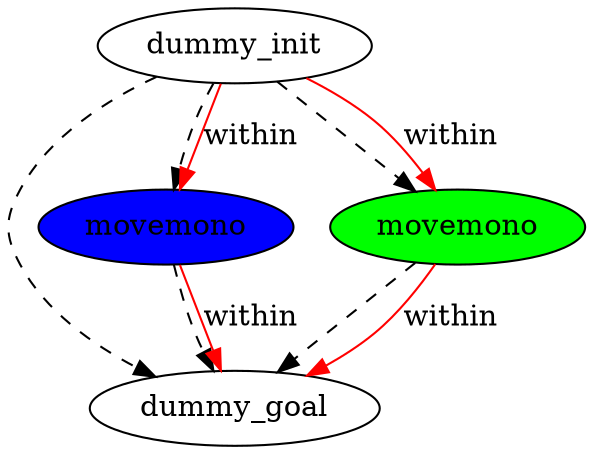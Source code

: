 digraph {
	"90fe9c9c-5ab8-e5aa-e414-5302eb01e41c" [label=dummy_init fillcolor=white style=filled]
	"5f8ca0a1-80c4-8c13-a68e-90fa9593316e" [label=dummy_goal fillcolor=white style=filled]
	"e16a3dfe-c517-e712-8a7d-ee2f7ec1f64d" [label=movemono fillcolor=blue style=filled]
	"b6d7f376-4845-fb86-1923-9281bb88828d" [label=movemono fillcolor=green style=filled]
	"b6d7f376-4845-fb86-1923-9281bb88828d" -> "5f8ca0a1-80c4-8c13-a68e-90fa9593316e" [color=black style=dashed]
	"90fe9c9c-5ab8-e5aa-e414-5302eb01e41c" -> "e16a3dfe-c517-e712-8a7d-ee2f7ec1f64d" [color=black style=dashed]
	"e16a3dfe-c517-e712-8a7d-ee2f7ec1f64d" -> "5f8ca0a1-80c4-8c13-a68e-90fa9593316e" [color=black style=dashed]
	"90fe9c9c-5ab8-e5aa-e414-5302eb01e41c" -> "b6d7f376-4845-fb86-1923-9281bb88828d" [color=black style=dashed]
	"90fe9c9c-5ab8-e5aa-e414-5302eb01e41c" -> "5f8ca0a1-80c4-8c13-a68e-90fa9593316e" [color=black style=dashed]
	"90fe9c9c-5ab8-e5aa-e414-5302eb01e41c" -> "b6d7f376-4845-fb86-1923-9281bb88828d" [label=within color=red]
	"b6d7f376-4845-fb86-1923-9281bb88828d" -> "5f8ca0a1-80c4-8c13-a68e-90fa9593316e" [label=within color=red]
	"e16a3dfe-c517-e712-8a7d-ee2f7ec1f64d" -> "5f8ca0a1-80c4-8c13-a68e-90fa9593316e" [label=within color=red]
	"90fe9c9c-5ab8-e5aa-e414-5302eb01e41c" -> "e16a3dfe-c517-e712-8a7d-ee2f7ec1f64d" [label=within color=red]
}
